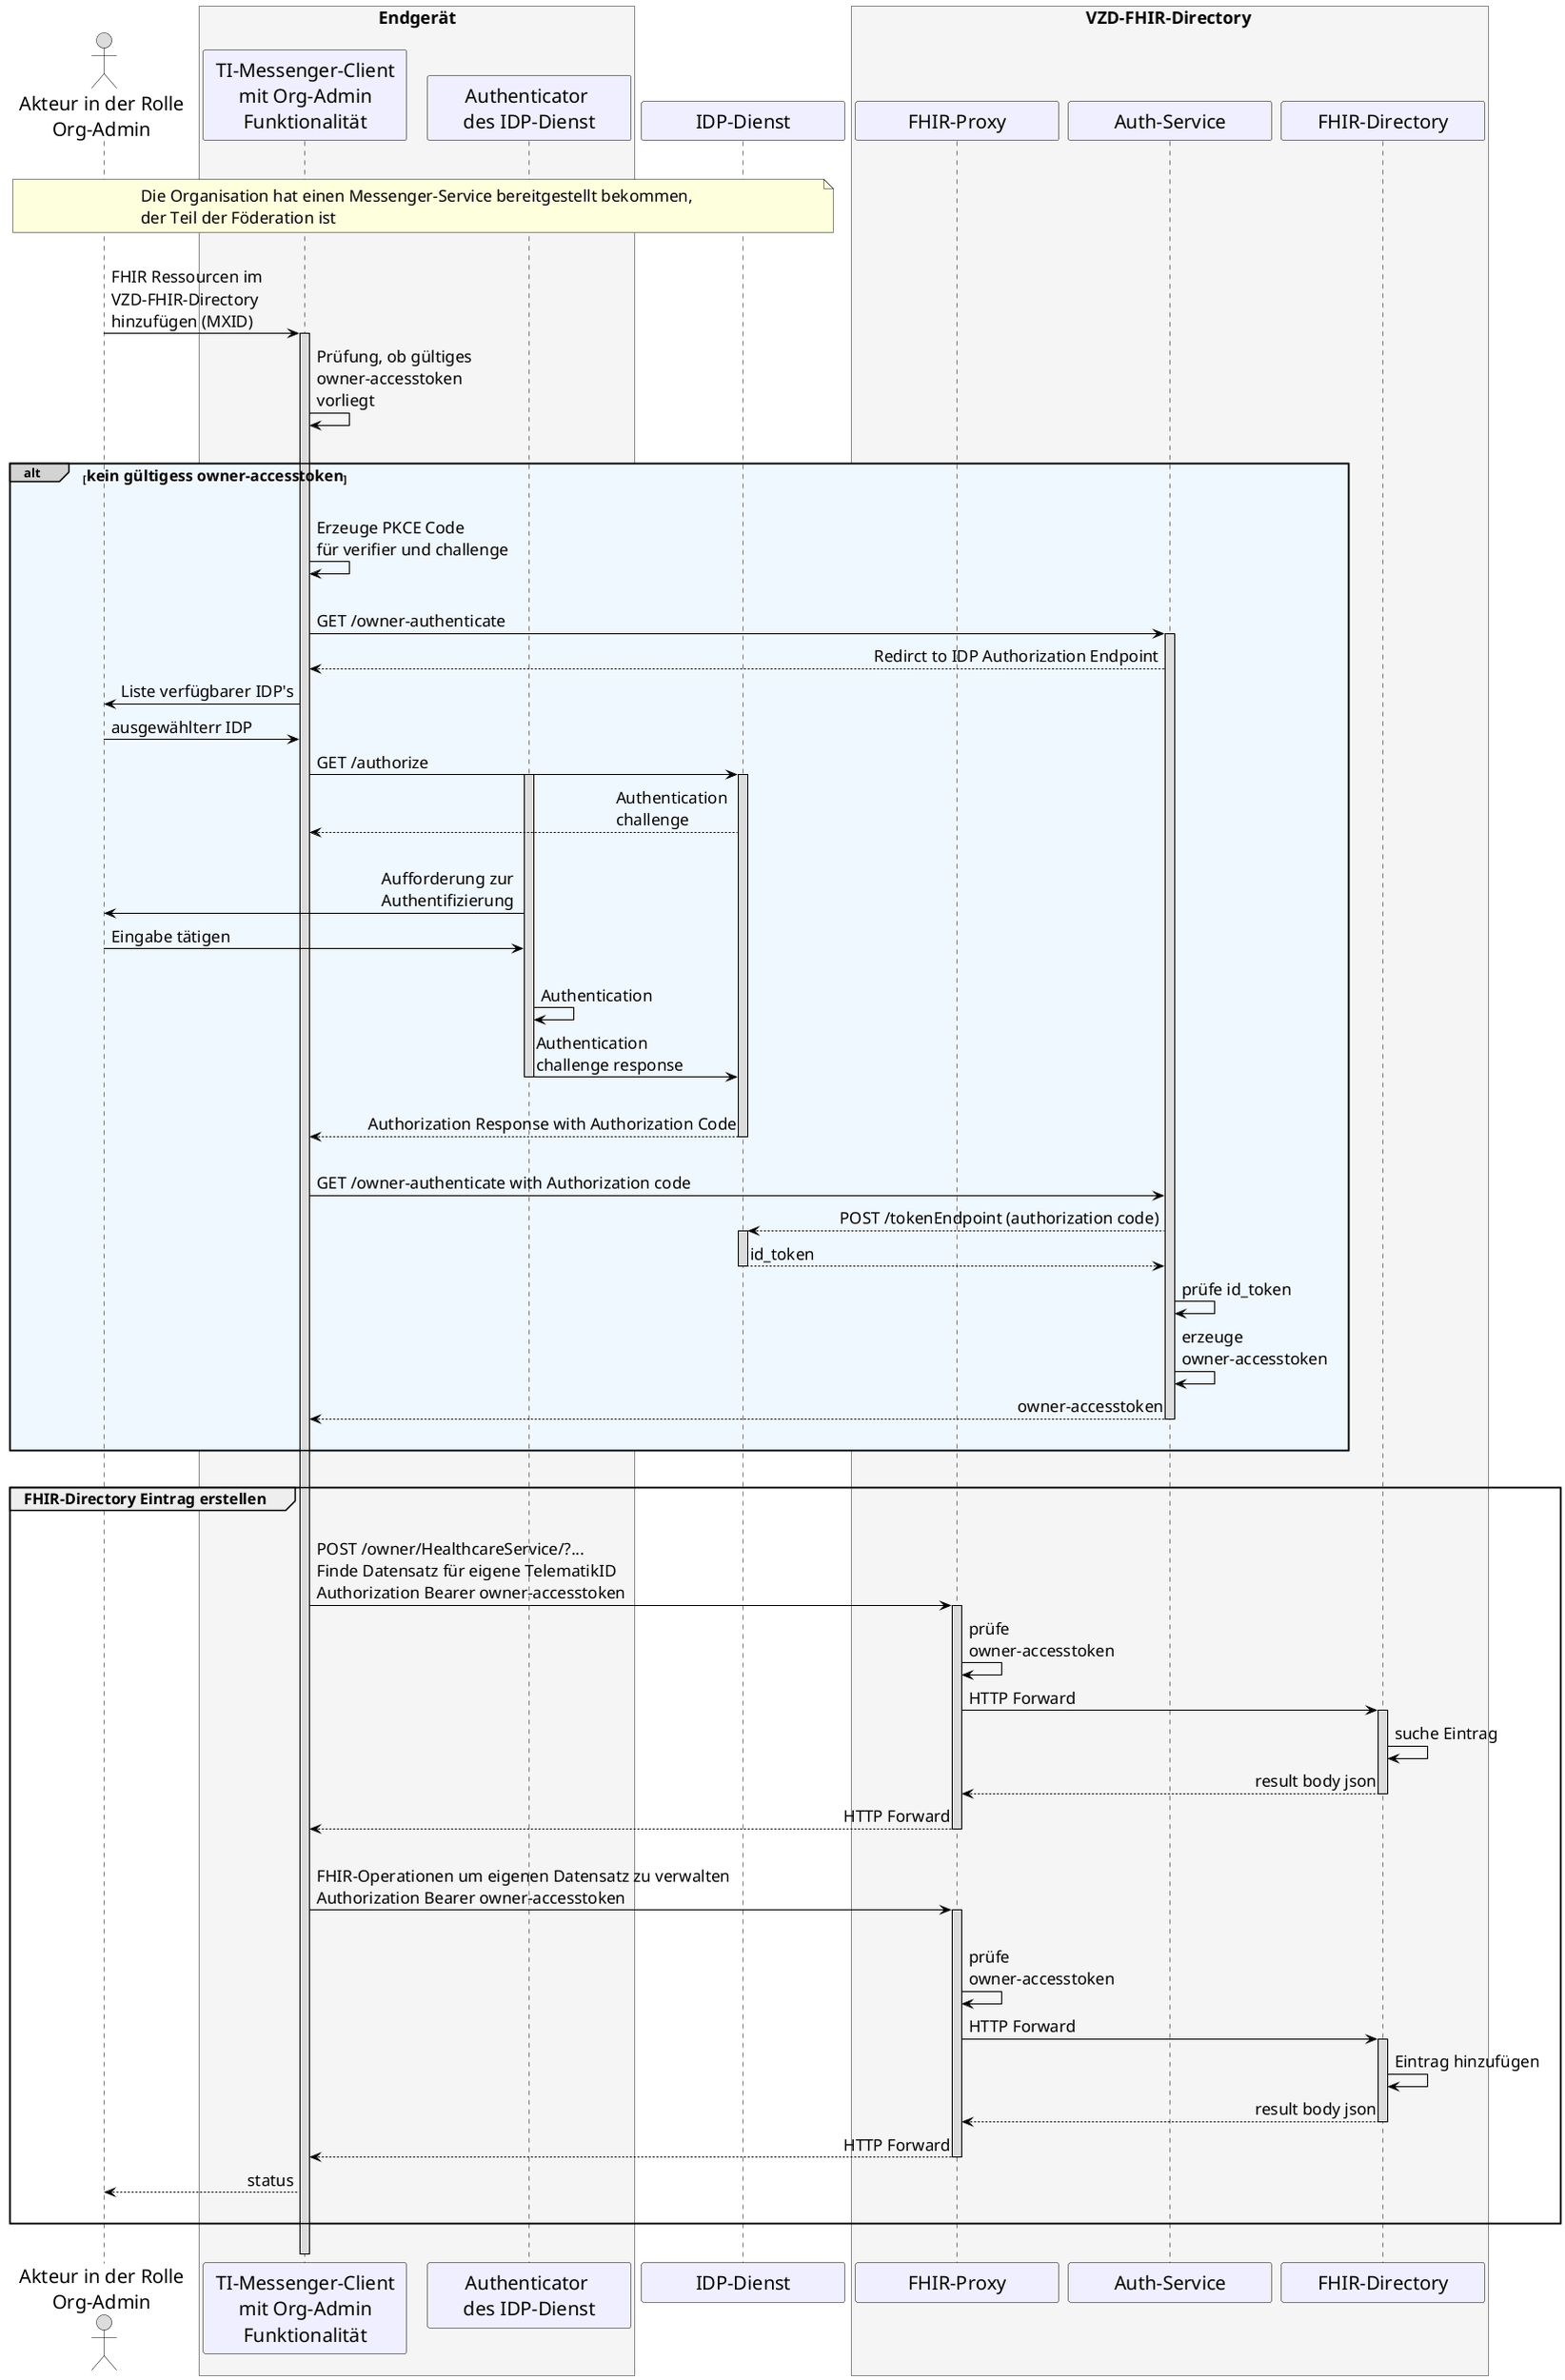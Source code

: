 /' 
# TI-Messenger 1.1
# TI-Messenger-Dienst
# UC - 10059
# Sequence Diagram
# Name: Bereitstellung eines Messenger-Service für eine Organisation
'/

@startuml
skinparam sequenceMessageAlign direction
skinparam minClassWidth 200
skinparam BoxPadding 1
skinparam sequenceReferenceHeaderBackgroundColor palegreen
scale max 2048 width

skinparam sequence {
ArrowColor black
ArrowFontSize 17
ActorBorderColor black
LifeLineBorderColor black
LifeLineBackgroundColor Gainsboro

ParticipantBorderColor Motivation
ParticipantBackgroundColor Motivation
ParticipantFontName Impact
ParticipantFontSize 20
ParticipantFontColor black
ParticipantBorderColor Black
ParticipantBackgroundColor MOTIVATION

ActorBackgroundColor Gainsboro
ActorFontColor black
ActorFontSize 20
ActorFontName Aapex
}
    actor U as "Akteur in der Rolle\nOrg-Admin"
    box <size:18>Endgerät</size>\n #WhiteSmoke 
    participant C as "TI-Messenger-Client\n mit Org-Admin \nFunktionalität"
    participant A as "Authenticator \ndes IDP-Dienst"
    end box
    participant I as "IDP-Dienst" 
    box <size:18>VZD-FHIR-Directory</size> #WhiteSmoke
      participant FP as "FHIR-Proxy"
      participant Auth as "Auth-Service"
      participant VZD as "FHIR-Directory"
    end box

|||
note over U, I: <size:17>Die Organisation hat einen Messenger-Service bereitgestellt bekommen, \n<size:17>der Teil der Föderation ist</size>
|||

U->C: FHIR Ressourcen im \nVZD-FHIR-Directory \nhinzufügen (MXID)
  Activate C
C->C: Prüfung, ob gültiges \nowner-accesstoken \nvorliegt

|||
alt#LightGrey #AliceBlue <size:16>kein gültigess owner-accesstoken</size>
|||

  C->C: Erzeuge PKCE Code \nfür verifier und challenge
  |||
  C->Auth: GET /owner-authenticate
    Activate Auth
  Auth-->C: Redirct to IDP Authorization Endpoint

  C->U: Liste verfügbarer IDP's
  U->C: ausgewählterr IDP
    
  C->I: GET /authorize
    Activate A
    Activate I
  I-->C: Authentication \nchallenge
  |||
  A->U: Aufforderung zur \nAuthentifizierung
  U->A: Eingabe tätigen
  |||
  A->A: Authentication
  A->I: Authentication \nchallenge response
    Deactivate A
  |||
  I-->C: Authorization Response with Authorization Code
    Deactivate I
      
  |||    
  C->Auth: GET /owner-authenticate with Authorization code
  Auth-->I: POST /tokenEndpoint (authorization code)
    Activate I
  I-->Auth: id_token
    Deactivate I
  Auth->Auth: prüfe id_token
  Auth->Auth: erzeuge \nowner-accesstoken
  Auth-->C: owner-accesstoken
  ||| 
    
    Deactivate Auth
end
      
|||

group <size:16>FHIR-Directory Eintrag erstellen</size>
  |||
  C->FP: POST /owner/HealthcareService/?... \nFinde Datensatz für eigene TelematikID \nAuthorization Bearer owner-accesstoken
    Activate FP
  FP->FP: prüfe \nowner-accesstoken
  FP->VZD: HTTP Forward
    Activate VZD
  VZD->VZD: suche Eintrag
  VZD-->FP: result body json
    Deactivate VZD
  FP-->C: HTTP Forward
    Deactivate FP
  |||
  C->FP: FHIR-Operationen um eigenen Datensatz zu verwalten \nAuthorization Bearer owner-accesstoken
  |||
    Activate FP
  FP->FP: prüfe \nowner-accesstoken
  FP->VZD: HTTP Forward
    Activate VZD
  VZD->VZD: Eintrag hinzufügen
  VZD-->FP: result body json
    Deactivate VZD
  FP-->C: HTTP Forward
    Deactivate FP
  C-->U: status    
  |||
end
|||

  Deactivate C
@enduml
